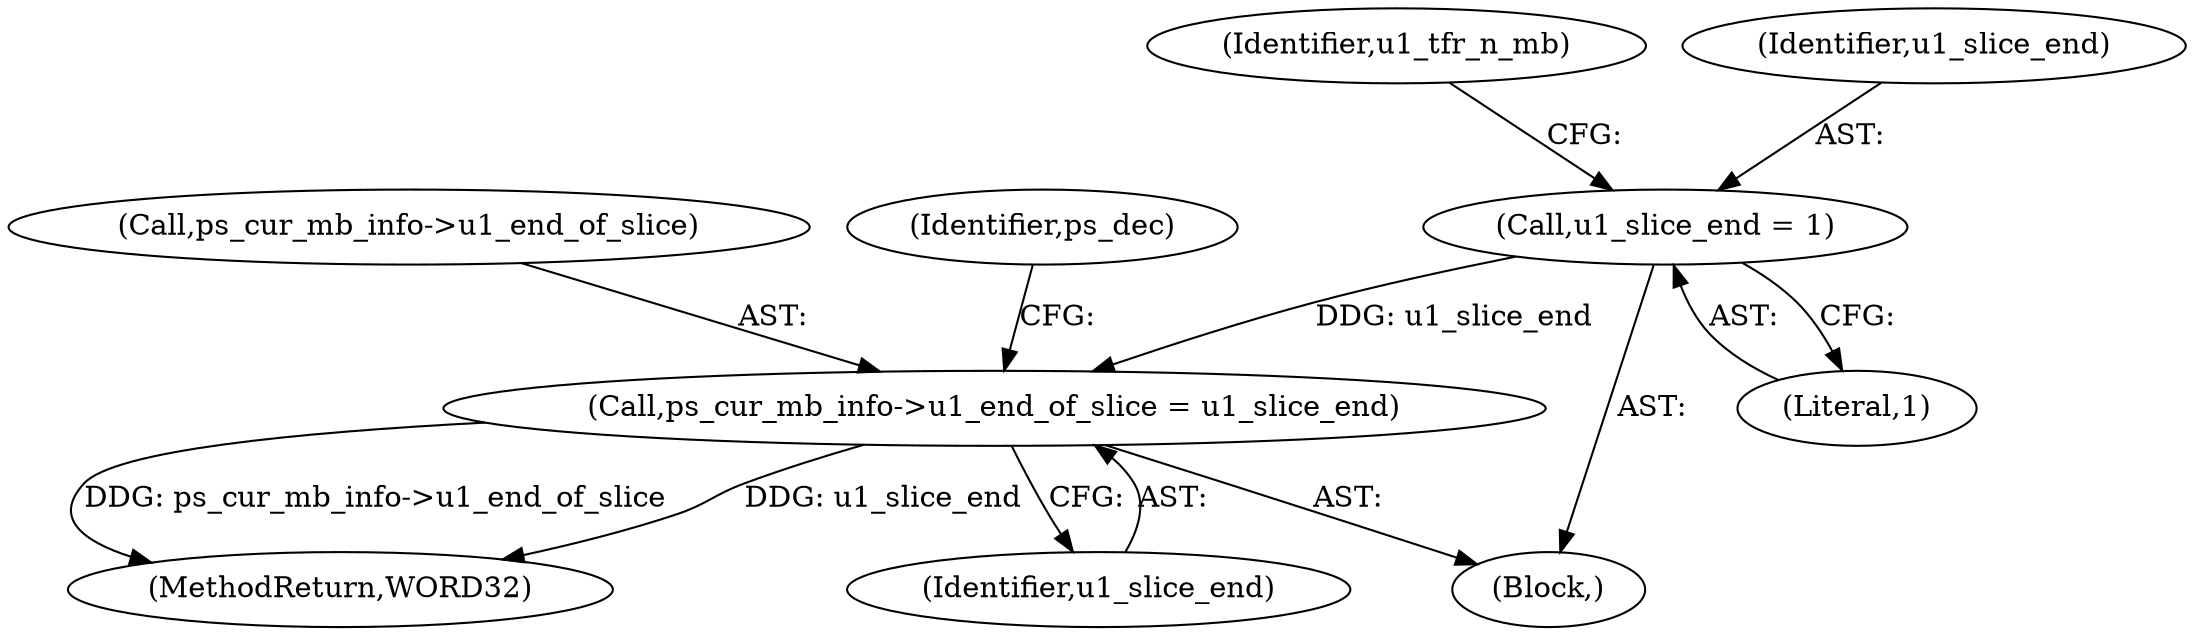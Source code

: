 digraph "0_Android_9a00f562a612d56e7b2b989d168647db900ba6cf@pointer" {
"1000720" [label="(Call,ps_cur_mb_info->u1_end_of_slice = u1_slice_end)"];
"1000714" [label="(Call,u1_slice_end = 1)"];
"1000720" [label="(Call,ps_cur_mb_info->u1_end_of_slice = u1_slice_end)"];
"1000718" [label="(Identifier,u1_tfr_n_mb)"];
"1000714" [label="(Call,u1_slice_end = 1)"];
"1000715" [label="(Identifier,u1_slice_end)"];
"1000653" [label="(Block,)"];
"1001450" [label="(MethodReturn,WORD32)"];
"1000721" [label="(Call,ps_cur_mb_info->u1_end_of_slice)"];
"1000727" [label="(Identifier,ps_dec)"];
"1000716" [label="(Literal,1)"];
"1000724" [label="(Identifier,u1_slice_end)"];
"1000720" -> "1000653"  [label="AST: "];
"1000720" -> "1000724"  [label="CFG: "];
"1000721" -> "1000720"  [label="AST: "];
"1000724" -> "1000720"  [label="AST: "];
"1000727" -> "1000720"  [label="CFG: "];
"1000720" -> "1001450"  [label="DDG: u1_slice_end"];
"1000720" -> "1001450"  [label="DDG: ps_cur_mb_info->u1_end_of_slice"];
"1000714" -> "1000720"  [label="DDG: u1_slice_end"];
"1000714" -> "1000653"  [label="AST: "];
"1000714" -> "1000716"  [label="CFG: "];
"1000715" -> "1000714"  [label="AST: "];
"1000716" -> "1000714"  [label="AST: "];
"1000718" -> "1000714"  [label="CFG: "];
}
